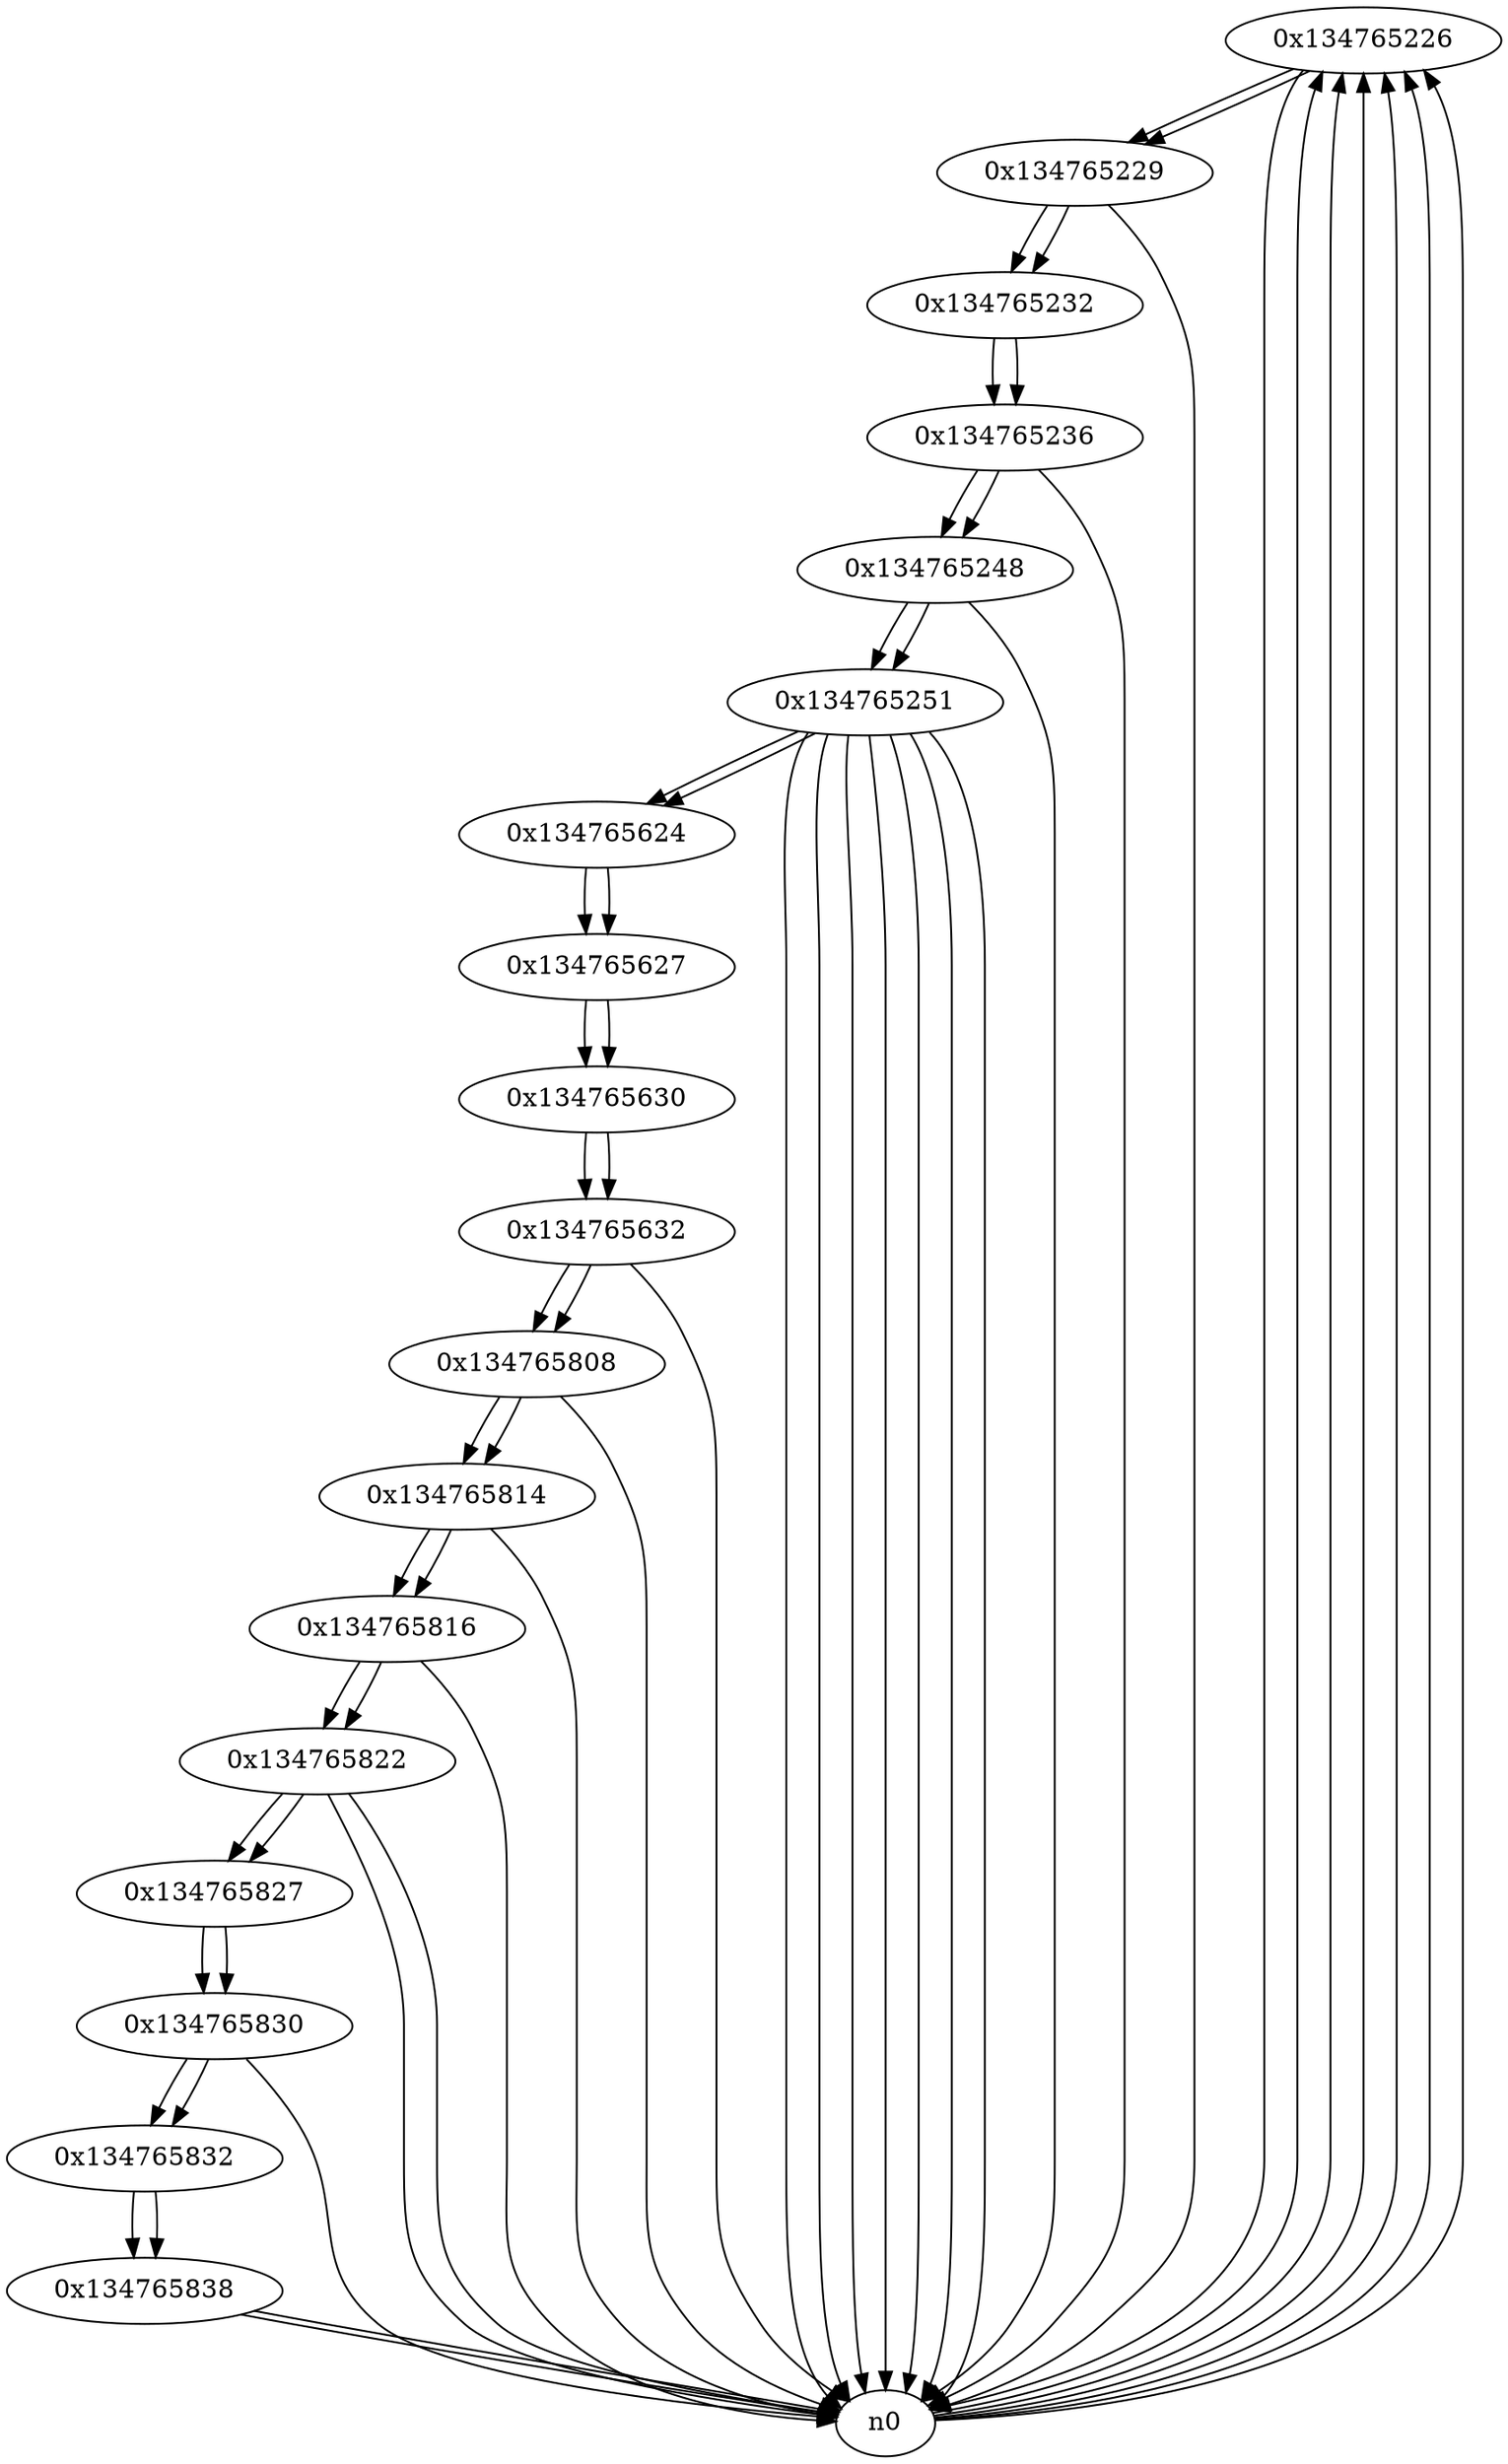 digraph G{
/* nodes */
  n1 [label="0x134765226"]
  n2 [label="0x134765229"]
  n3 [label="0x134765232"]
  n4 [label="0x134765236"]
  n5 [label="0x134765248"]
  n6 [label="0x134765251"]
  n7 [label="0x134765624"]
  n8 [label="0x134765627"]
  n9 [label="0x134765630"]
  n10 [label="0x134765632"]
  n11 [label="0x134765808"]
  n12 [label="0x134765814"]
  n13 [label="0x134765816"]
  n14 [label="0x134765822"]
  n15 [label="0x134765827"]
  n16 [label="0x134765830"]
  n17 [label="0x134765832"]
  n18 [label="0x134765838"]
/* edges */
n1 -> n2;
n1 -> n0;
n0 -> n1;
n0 -> n1;
n0 -> n1;
n0 -> n1;
n0 -> n1;
n0 -> n1;
n2 -> n3;
n2 -> n0;
n1 -> n2;
n3 -> n4;
n2 -> n3;
n4 -> n5;
n4 -> n0;
n3 -> n4;
n5 -> n6;
n5 -> n0;
n4 -> n5;
n6 -> n7;
n6 -> n0;
n6 -> n0;
n6 -> n0;
n6 -> n0;
n6 -> n0;
n6 -> n0;
n6 -> n0;
n5 -> n6;
n7 -> n8;
n6 -> n7;
n8 -> n9;
n7 -> n8;
n9 -> n10;
n8 -> n9;
n10 -> n11;
n10 -> n0;
n9 -> n10;
n11 -> n12;
n11 -> n0;
n10 -> n11;
n12 -> n13;
n12 -> n0;
n11 -> n12;
n13 -> n14;
n13 -> n0;
n12 -> n13;
n14 -> n15;
n14 -> n0;
n14 -> n0;
n13 -> n14;
n15 -> n16;
n14 -> n15;
n16 -> n17;
n16 -> n0;
n15 -> n16;
n17 -> n18;
n16 -> n17;
n18 -> n0;
n18 -> n0;
n17 -> n18;
}
